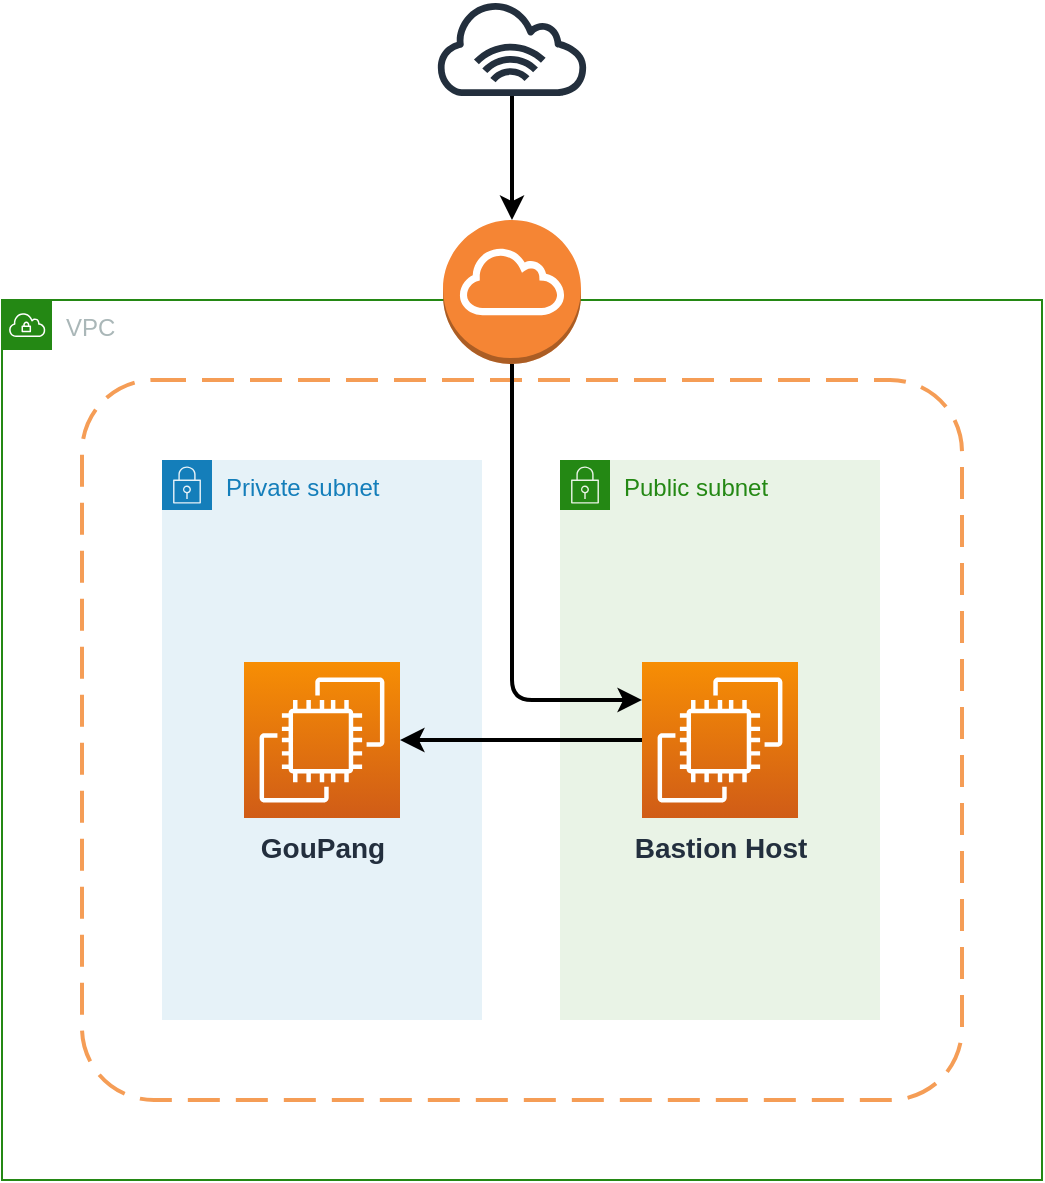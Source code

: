<mxfile version="21.6.6" type="github">
  <diagram name="페이지-1" id="JmBqZG7gqCV8FV_7WTWP">
    <mxGraphModel dx="2074" dy="1182" grid="1" gridSize="10" guides="1" tooltips="1" connect="1" arrows="1" fold="1" page="1" pageScale="1" pageWidth="827" pageHeight="1169" math="0" shadow="0">
      <root>
        <mxCell id="0" />
        <mxCell id="1" parent="0" />
        <mxCell id="b-6EBAAVgEiqF4_AeMtT-3" value="VPC" style="points=[[0,0],[0.25,0],[0.5,0],[0.75,0],[1,0],[1,0.25],[1,0.5],[1,0.75],[1,1],[0.75,1],[0.5,1],[0.25,1],[0,1],[0,0.75],[0,0.5],[0,0.25]];outlineConnect=0;gradientColor=none;html=1;whiteSpace=wrap;fontSize=12;fontStyle=0;container=1;pointerEvents=0;collapsible=0;recursiveResize=0;shape=mxgraph.aws4.group;grIcon=mxgraph.aws4.group_vpc;strokeColor=#248814;fillColor=none;verticalAlign=top;align=left;spacingLeft=30;fontColor=#AAB7B8;dashed=0;" vertex="1" parent="1">
          <mxGeometry x="120" y="200" width="520" height="440" as="geometry" />
        </mxCell>
        <mxCell id="b-6EBAAVgEiqF4_AeMtT-4" value="" style="rounded=1;arcSize=10;dashed=1;strokeColor=#F59D56;fillColor=none;gradientColor=none;dashPattern=8 4;strokeWidth=2;" vertex="1" parent="b-6EBAAVgEiqF4_AeMtT-3">
          <mxGeometry x="40" y="40" width="440" height="360" as="geometry" />
        </mxCell>
        <mxCell id="b-6EBAAVgEiqF4_AeMtT-7" value="Private subnet" style="points=[[0,0],[0.25,0],[0.5,0],[0.75,0],[1,0],[1,0.25],[1,0.5],[1,0.75],[1,1],[0.75,1],[0.5,1],[0.25,1],[0,1],[0,0.75],[0,0.5],[0,0.25]];outlineConnect=0;gradientColor=none;html=1;whiteSpace=wrap;fontSize=12;fontStyle=0;container=1;pointerEvents=0;collapsible=0;recursiveResize=0;shape=mxgraph.aws4.group;grIcon=mxgraph.aws4.group_security_group;grStroke=0;strokeColor=#147EBA;fillColor=#E6F2F8;verticalAlign=top;align=left;spacingLeft=30;fontColor=#147EBA;dashed=0;" vertex="1" parent="b-6EBAAVgEiqF4_AeMtT-3">
          <mxGeometry x="80" y="80" width="160" height="280" as="geometry" />
        </mxCell>
        <mxCell id="b-6EBAAVgEiqF4_AeMtT-2" value="&lt;b&gt;&lt;font style=&quot;font-size: 14px;&quot;&gt;GouPang&lt;/font&gt;&lt;/b&gt;" style="sketch=0;points=[[0,0,0],[0.25,0,0],[0.5,0,0],[0.75,0,0],[1,0,0],[0,1,0],[0.25,1,0],[0.5,1,0],[0.75,1,0],[1,1,0],[0,0.25,0],[0,0.5,0],[0,0.75,0],[1,0.25,0],[1,0.5,0],[1,0.75,0]];outlineConnect=0;fontColor=#232F3E;gradientColor=#F78E04;gradientDirection=north;fillColor=#D05C17;strokeColor=#ffffff;dashed=0;verticalLabelPosition=bottom;verticalAlign=top;align=center;html=1;fontSize=12;fontStyle=0;aspect=fixed;shape=mxgraph.aws4.resourceIcon;resIcon=mxgraph.aws4.ec2;" vertex="1" parent="b-6EBAAVgEiqF4_AeMtT-7">
          <mxGeometry x="41" y="101" width="78" height="78" as="geometry" />
        </mxCell>
        <mxCell id="b-6EBAAVgEiqF4_AeMtT-8" value="Public subnet" style="points=[[0,0],[0.25,0],[0.5,0],[0.75,0],[1,0],[1,0.25],[1,0.5],[1,0.75],[1,1],[0.75,1],[0.5,1],[0.25,1],[0,1],[0,0.75],[0,0.5],[0,0.25]];outlineConnect=0;gradientColor=none;html=1;whiteSpace=wrap;fontSize=12;fontStyle=0;container=1;pointerEvents=0;collapsible=0;recursiveResize=0;shape=mxgraph.aws4.group;grIcon=mxgraph.aws4.group_security_group;grStroke=0;strokeColor=#248814;fillColor=#E9F3E6;verticalAlign=top;align=left;spacingLeft=30;fontColor=#248814;dashed=0;" vertex="1" parent="b-6EBAAVgEiqF4_AeMtT-3">
          <mxGeometry x="279" y="80" width="160" height="280" as="geometry" />
        </mxCell>
        <mxCell id="b-6EBAAVgEiqF4_AeMtT-13" style="edgeStyle=orthogonalEdgeStyle;rounded=0;orthogonalLoop=1;jettySize=auto;html=1;strokeWidth=2;" edge="1" parent="b-6EBAAVgEiqF4_AeMtT-3" source="b-6EBAAVgEiqF4_AeMtT-1" target="b-6EBAAVgEiqF4_AeMtT-2">
          <mxGeometry relative="1" as="geometry">
            <Array as="points">
              <mxPoint x="250" y="220" />
              <mxPoint x="250" y="220" />
            </Array>
          </mxGeometry>
        </mxCell>
        <mxCell id="b-6EBAAVgEiqF4_AeMtT-1" value="&lt;b&gt;&lt;font style=&quot;font-size: 14px;&quot;&gt;Bastion Host&lt;/font&gt;&lt;/b&gt;" style="sketch=0;points=[[0,0,0],[0.25,0,0],[0.5,0,0],[0.75,0,0],[1,0,0],[0,1,0],[0.25,1,0],[0.5,1,0],[0.75,1,0],[1,1,0],[0,0.25,0],[0,0.5,0],[0,0.75,0],[1,0.25,0],[1,0.5,0],[1,0.75,0]];outlineConnect=0;fontColor=#232F3E;gradientColor=#F78E04;gradientDirection=north;fillColor=#D05C17;strokeColor=#ffffff;dashed=0;verticalLabelPosition=bottom;verticalAlign=top;align=center;html=1;fontSize=12;fontStyle=0;aspect=fixed;shape=mxgraph.aws4.resourceIcon;resIcon=mxgraph.aws4.ec2;" vertex="1" parent="b-6EBAAVgEiqF4_AeMtT-3">
          <mxGeometry x="320" y="181" width="78" height="78" as="geometry" />
        </mxCell>
        <mxCell id="b-6EBAAVgEiqF4_AeMtT-12" style="edgeStyle=orthogonalEdgeStyle;rounded=1;orthogonalLoop=1;jettySize=auto;html=1;strokeWidth=2;" edge="1" parent="1" source="b-6EBAAVgEiqF4_AeMtT-9" target="b-6EBAAVgEiqF4_AeMtT-1">
          <mxGeometry relative="1" as="geometry">
            <Array as="points">
              <mxPoint x="375" y="400" />
            </Array>
          </mxGeometry>
        </mxCell>
        <mxCell id="b-6EBAAVgEiqF4_AeMtT-9" value="" style="outlineConnect=0;dashed=0;verticalLabelPosition=bottom;verticalAlign=top;align=center;html=1;shape=mxgraph.aws3.internet_gateway;fillColor=#F58534;gradientColor=none;" vertex="1" parent="1">
          <mxGeometry x="340.5" y="160" width="69" height="72" as="geometry" />
        </mxCell>
        <mxCell id="b-6EBAAVgEiqF4_AeMtT-11" style="edgeStyle=orthogonalEdgeStyle;rounded=0;orthogonalLoop=1;jettySize=auto;html=1;entryX=0.5;entryY=0;entryDx=0;entryDy=0;entryPerimeter=0;strokeWidth=2;" edge="1" parent="1" source="b-6EBAAVgEiqF4_AeMtT-10" target="b-6EBAAVgEiqF4_AeMtT-9">
          <mxGeometry relative="1" as="geometry" />
        </mxCell>
        <mxCell id="b-6EBAAVgEiqF4_AeMtT-10" value="" style="sketch=0;outlineConnect=0;fontColor=#232F3E;gradientColor=none;fillColor=#232F3D;strokeColor=none;dashed=0;verticalLabelPosition=bottom;verticalAlign=top;align=center;html=1;fontSize=12;fontStyle=0;aspect=fixed;pointerEvents=1;shape=mxgraph.aws4.internet_alt1;" vertex="1" parent="1">
          <mxGeometry x="336" y="50" width="78" height="48" as="geometry" />
        </mxCell>
      </root>
    </mxGraphModel>
  </diagram>
</mxfile>
